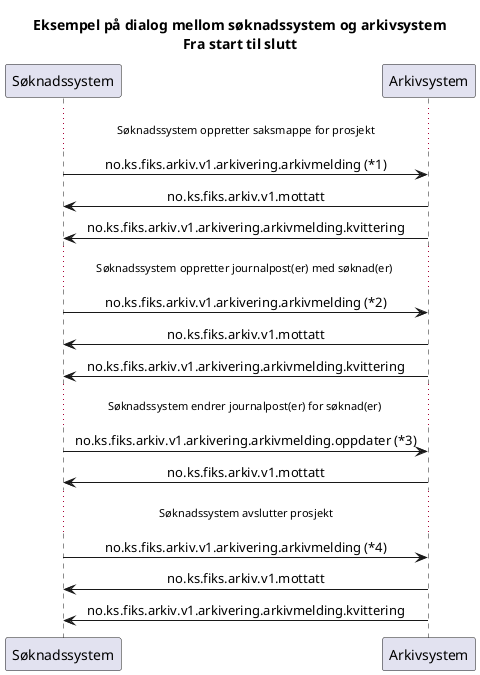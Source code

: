 @startuml
skinparam sequenceMessageAlign center 

title "Eksempel på dialog mellom søknadssystem og arkivsystem\nFra start til slutt"


participant Søknadssystem as "Søknadssystem"
participant Arkivsystem as "Arkivsystem"

...Søknadssystem oppretter saksmappe for prosjekt...
Søknadssystem -> Arkivsystem : no.ks.fiks.arkiv.v1.arkivering.arkivmelding (*1)
Søknadssystem <- Arkivsystem : no.ks.fiks.arkiv.v1.mottatt
Søknadssystem <- Arkivsystem : no.ks.fiks.arkiv.v1.arkivering.arkivmelding.kvittering

...Søknadssystem oppretter journalpost(er) med søknad(er) ...
Søknadssystem -> Arkivsystem : no.ks.fiks.arkiv.v1.arkivering.arkivmelding (*2)
Søknadssystem <- Arkivsystem : no.ks.fiks.arkiv.v1.mottatt
Søknadssystem <- Arkivsystem : no.ks.fiks.arkiv.v1.arkivering.arkivmelding.kvittering

...Søknadssystem endrer journalpost(er) for søknad(er) ...
Søknadssystem -> Arkivsystem : no.ks.fiks.arkiv.v1.arkivering.arkivmelding.oppdater (*3)
Søknadssystem <- Arkivsystem : no.ks.fiks.arkiv.v1.mottatt

...Søknadssystem avslutter prosjekt...
Søknadssystem -> Arkivsystem : no.ks.fiks.arkiv.v1.arkivering.arkivmelding (*4)
Søknadssystem <- Arkivsystem : no.ks.fiks.arkiv.v1.mottatt
Søknadssystem <- Arkivsystem : no.ks.fiks.arkiv.v1.arkivering.arkivmelding.kvittering

@enduml